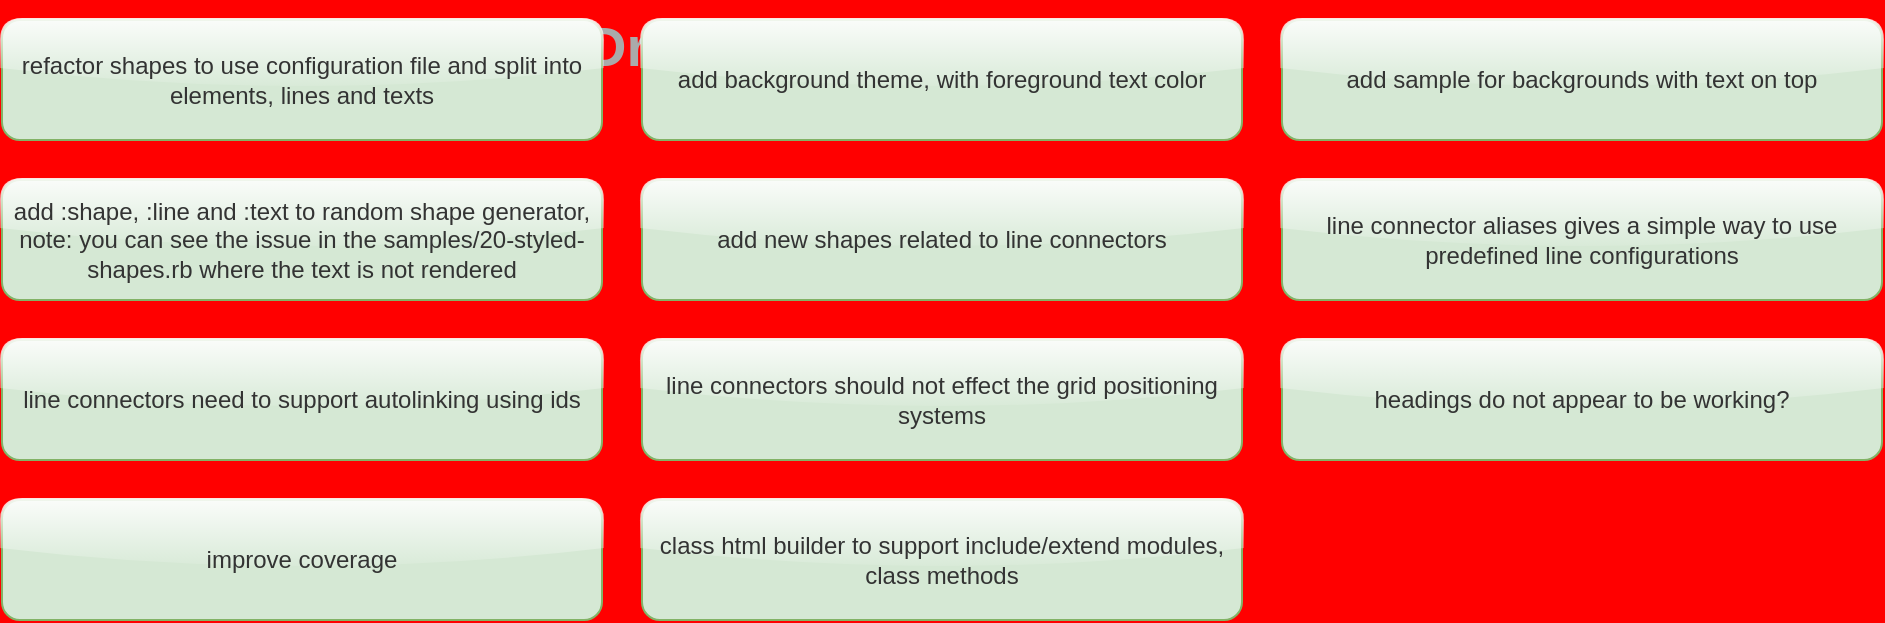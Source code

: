 <mxfile>
  <diagram id="7Dw" name="In progress">
    <mxGraphModel dx="0" dy="0" background="#ff0000" grid="0" gridSize="10" guides="1" tooltips="1" connect="1" arrows="1" fold="1" page="1" pageScale="1" pageWidth="1169" pageHeight="827" math="0" shadow="0">
      <root>
        <mxCell id="page_root_7Dw" parent="7Dw"/>
        <mxCell id="node_root_7Dw" parent="page_root_7Dw"/>
        <mxCell id="7Dw-1" value="DrawIO DSL" style="whiteSpace=wrap;html=1;rounded=1;glass=1;fontColor=#aaaaaa;text;fontSize=28;fontStyle=1;fillColor=none" vertex="1" parent="node_root_7Dw">
          <mxGeometry x="300" y="0" width="400" height="80" as="geometry"/>
        </mxCell>
        <mxCell id="7Dw-3" value="refactor shapes to use configuration file and split into elements, lines and texts" style="whiteSpace=wrap;html=1;rounded=1;glass=1;fillColor=#d5e8d4;strokeColor=#82b366;fontColor=#333333" vertex="1" parent="node_root_7Dw">
          <mxGeometry x="10" y="10" width="300" height="60" as="geometry"/>
        </mxCell>
        <mxCell id="7Dw-4" value="add background theme, with foreground text color" style="whiteSpace=wrap;html=1;rounded=1;glass=1;fillColor=#d5e8d4;strokeColor=#82b366;fontColor=#333333" vertex="1" parent="node_root_7Dw">
          <mxGeometry x="330" y="10" width="300" height="60" as="geometry"/>
        </mxCell>
        <mxCell id="7Dw-5" value="add sample for backgrounds with text on top" style="whiteSpace=wrap;html=1;rounded=1;glass=1;fillColor=#d5e8d4;strokeColor=#82b366;fontColor=#333333" vertex="1" parent="node_root_7Dw">
          <mxGeometry x="650" y="10" width="300" height="60" as="geometry"/>
        </mxCell>
        <mxCell id="7Dw-6" value="add :shape, :line and :text to random shape generator, note: you can see the issue in the samples/20-styled-shapes.rb where the text is not rendered" style="whiteSpace=wrap;html=1;rounded=1;glass=1;fillColor=#d5e8d4;strokeColor=#82b366;fontColor=#333333" vertex="1" parent="node_root_7Dw">
          <mxGeometry x="10" y="90" width="300" height="60" as="geometry"/>
        </mxCell>
        <mxCell id="7Dw-7" value="add new shapes related to line connectors" style="whiteSpace=wrap;html=1;rounded=1;glass=1;fillColor=#d5e8d4;strokeColor=#82b366;fontColor=#333333" vertex="1" parent="node_root_7Dw">
          <mxGeometry x="330" y="90" width="300" height="60" as="geometry"/>
        </mxCell>
        <mxCell id="7Dw-8" value="line connector aliases gives a simple way to use predefined line configurations" style="whiteSpace=wrap;html=1;rounded=1;glass=1;fillColor=#d5e8d4;strokeColor=#82b366;fontColor=#333333" vertex="1" parent="node_root_7Dw">
          <mxGeometry x="650" y="90" width="300" height="60" as="geometry"/>
        </mxCell>
        <mxCell id="7Dw-9" value="line connectors need to support autolinking using ids" style="whiteSpace=wrap;html=1;rounded=1;glass=1;fillColor=#d5e8d4;strokeColor=#82b366;fontColor=#333333" vertex="1" parent="node_root_7Dw">
          <mxGeometry x="10" y="170" width="300" height="60" as="geometry"/>
        </mxCell>
        <mxCell id="7Dw-10" value="line connectors should not effect the grid positioning systems" style="whiteSpace=wrap;html=1;rounded=1;glass=1;fillColor=#d5e8d4;strokeColor=#82b366;fontColor=#333333" vertex="1" parent="node_root_7Dw">
          <mxGeometry x="330" y="170" width="300" height="60" as="geometry"/>
        </mxCell>
        <mxCell id="7Dw-11" value="headings do not appear to be working?" style="whiteSpace=wrap;html=1;rounded=1;glass=1;fillColor=#d5e8d4;strokeColor=#82b366;fontColor=#333333" vertex="1" parent="node_root_7Dw">
          <mxGeometry x="650" y="170" width="300" height="60" as="geometry"/>
        </mxCell>
        <mxCell id="7Dw-12" value="improve coverage" style="whiteSpace=wrap;html=1;rounded=1;glass=1;fillColor=#d5e8d4;strokeColor=#82b366;fontColor=#333333" vertex="1" parent="node_root_7Dw">
          <mxGeometry x="10" y="250" width="300" height="60" as="geometry"/>
        </mxCell>
        <mxCell id="7Dw-13" value="class html builder to support include/extend modules, class methods" style="whiteSpace=wrap;html=1;rounded=1;glass=1;fillColor=#d5e8d4;strokeColor=#82b366;fontColor=#333333" vertex="1" parent="node_root_7Dw">
          <mxGeometry x="330" y="250" width="300" height="60" as="geometry"/>
        </mxCell>
      </root>
    </mxGraphModel>
  </diagram>
  <diagram id="zKg" name="To Do">
    <mxGraphModel dx="0" dy="0" background="#ff0000" grid="0" gridSize="10" guides="1" tooltips="1" connect="1" arrows="1" fold="1" page="1" pageScale="1" pageWidth="1169" pageHeight="827" math="0" shadow="0">
      <root>
        <mxCell id="page_root_zKg" parent="zKg"/>
        <mxCell id="node_root_zKg" parent="page_root_zKg"/>
        <mxCell id="zKg-2" value="refactor HTML builder to custom GEM or use existing ruby GEM" style="whiteSpace=wrap;html=1;rounded=1;glass=1;fillColor=#dae8fc;strokeColor=#6c8ebf;fontColor=#333333" vertex="1" parent="node_root_zKg">
          <mxGeometry x="10" y="10" width="300" height="60" as="geometry"/>
        </mxCell>
        <mxCell id="zKg-3" value="add page background to theme, use it whenever the theme is set at a diagram/page level" style="whiteSpace=wrap;html=1;rounded=1;glass=1;fillColor=#dae8fc;strokeColor=#6c8ebf;fontColor=#333333" vertex="1" parent="node_root_zKg">
          <mxGeometry x="330" y="10" width="300" height="60" as="geometry"/>
        </mxCell>
        <mxCell id="zKg-4" value="move DrawioDsl::Formatters::Factory::FORMATTERS to resource file" style="whiteSpace=wrap;html=1;rounded=1;glass=1;fillColor=#dae8fc;strokeColor=#6c8ebf;fontColor=#333333" vertex="1" parent="node_root_zKg">
          <mxGeometry x="650" y="10" width="300" height="60" as="geometry"/>
        </mxCell>
        <mxCell id="zKg-5" value="move DrawioDsl::Formatters::StyleBuilder::MAPPINGS to resource file" style="whiteSpace=wrap;html=1;rounded=1;glass=1;fillColor=#dae8fc;strokeColor=#6c8ebf;fontColor=#333333" vertex="1" parent="node_root_zKg">
          <mxGeometry x="10" y="90" width="300" height="60" as="geometry"/>
        </mxCell>
        <mxCell id="zKg-6" value="settings style attributes need to de-duplicate, might be best to utilize the new StyleBuilder class" style="whiteSpace=wrap;html=1;rounded=1;glass=1;fillColor=#dae8fc;strokeColor=#6c8ebf;fontColor=#333333" vertex="1" parent="node_root_zKg">
          <mxGeometry x="330" y="90" width="300" height="60" as="geometry"/>
        </mxCell>
        <mxCell id="zKg-7" value="write SVG directly into other projects" style="whiteSpace=wrap;html=1;rounded=1;glass=1;fillColor=#dae8fc;strokeColor=#6c8ebf;fontColor=#333333" vertex="1" parent="node_root_zKg">
          <mxGeometry x="650" y="90" width="300" height="60" as="geometry"/>
        </mxCell>
        <mxCell id="zKg-8" value="Nodes need to support child nodes" style="whiteSpace=wrap;html=1;rounded=1;glass=1;fillColor=#dae8fc;strokeColor=#6c8ebf;fontColor=#333333" vertex="1" parent="node_root_zKg">
          <mxGeometry x="10" y="170" width="300" height="60" as="geometry"/>
        </mxCell>
        <mxCell id="zKg-9" value="Grid layout does not position itself in relation to the last element" style="whiteSpace=wrap;html=1;rounded=1;glass=1;fillColor=#dae8fc;strokeColor=#6c8ebf;fontColor=#333333" vertex="1" parent="node_root_zKg">
          <mxGeometry x="330" y="170" width="300" height="60" as="geometry"/>
        </mxCell>
        <mxCell id="zKg-10" value="Dynamic sized shapes that expand to the size of their text" style="whiteSpace=wrap;html=1;rounded=1;glass=1;fillColor=#dae8fc;strokeColor=#6c8ebf;fontColor=#333333" vertex="1" parent="node_root_zKg">
          <mxGeometry x="650" y="170" width="300" height="60" as="geometry"/>
        </mxCell>
        <mxCell id="zKg-11" value="Control of text padding left, right, top and bottom" style="whiteSpace=wrap;html=1;rounded=1;glass=1;fillColor=#dae8fc;strokeColor=#6c8ebf;fontColor=#333333" vertex="1" parent="node_root_zKg">
          <mxGeometry x="10" y="250" width="300" height="60" as="geometry"/>
        </mxCell>
        <mxCell id="zKg-12" value="Improve the theme control over text-only shapes" style="whiteSpace=wrap;html=1;rounded=1;glass=1;fillColor=#dae8fc;strokeColor=#6c8ebf;fontColor=#333333" vertex="1" parent="node_root_zKg">
          <mxGeometry x="330" y="250" width="300" height="60" as="geometry"/>
        </mxCell>
        <mxCell id="zKg-13" value="x,y settings do not work for shapes within a grid layout" style="whiteSpace=wrap;html=1;rounded=1;glass=1;fillColor=#dae8fc;strokeColor=#6c8ebf;fontColor=#333333" vertex="1" parent="node_root_zKg">
          <mxGeometry x="650" y="250" width="300" height="60" as="geometry"/>
        </mxCell>
        <mxCell id="zKg-14" value="page layout so that you drop elements on and they are positioned correctly, e.g centered, left, right, etc, maybe a grid layout with a wrap of 1 and a width of the page is sufficient" style="whiteSpace=wrap;html=1;rounded=1;glass=1;fillColor=#dae8fc;strokeColor=#6c8ebf;fontColor=#333333" vertex="1" parent="node_root_zKg">
          <mxGeometry x="10" y="330" width="300" height="60" as="geometry"/>
        </mxCell>
      </root>
    </mxGraphModel>
  </diagram>
  <diagram id="Dpb" name="Done">
    <mxGraphModel dx="0" dy="0" background="#ff0000" grid="0" gridSize="10" guides="1" tooltips="1" connect="1" arrows="1" fold="1" page="1" pageScale="1" pageWidth="1169" pageHeight="827" math="0" shadow="0">
      <root>
        <mxCell id="page_root_Dpb" parent="Dpb"/>
        <mxCell id="node_root_Dpb" parent="page_root_Dpb"/>
        <mxCell id="Dpb-2" value="refactor shapes configuration so that it reads from custom file" style="whiteSpace=wrap;html=1;rounded=1;glass=1;fillColor=#f8cecc;strokeColor=#b85450;fontColor=#333333" vertex="1" parent="node_root_Dpb">
          <mxGeometry x="10" y="10" width="300" height="60" as="geometry"/>
        </mxCell>
        <mxCell id="Dpb-3" value="fix :text" style="whiteSpace=wrap;html=1;rounded=1;glass=1;fillColor=#f8cecc;strokeColor=#b85450;fontColor=#333333" vertex="1" parent="node_root_Dpb">
          <mxGeometry x="330" y="10" width="300" height="60" as="geometry"/>
        </mxCell>
        <mxCell id="Dpb-4" value="configuration for lines" style="whiteSpace=wrap;html=1;rounded=1;glass=1;fillColor=#f8cecc;strokeColor=#b85450;fontColor=#333333" vertex="1" parent="node_root_Dpb">
          <mxGeometry x="650" y="10" width="300" height="60" as="geometry"/>
        </mxCell>
        <mxCell id="Dpb-5" value="configuration for text" style="whiteSpace=wrap;html=1;rounded=1;glass=1;fillColor=#f8cecc;strokeColor=#b85450;fontColor=#333333" vertex="1" parent="node_root_Dpb">
          <mxGeometry x="10" y="90" width="300" height="60" as="geometry"/>
        </mxCell>
        <mxCell id="Dpb-6" value="configuration for elements" style="whiteSpace=wrap;html=1;rounded=1;glass=1;fillColor=#f8cecc;strokeColor=#b85450;fontColor=#333333" vertex="1" parent="node_root_Dpb">
          <mxGeometry x="330" y="90" width="300" height="60" as="geometry"/>
        </mxCell>
        <mxCell id="Dpb-7" value="configuration for line strokes" style="whiteSpace=wrap;html=1;rounded=1;glass=1;fillColor=#f8cecc;strokeColor=#b85450;fontColor=#333333" vertex="1" parent="node_root_Dpb">
          <mxGeometry x="650" y="90" width="300" height="60" as="geometry"/>
        </mxCell>
        <mxCell id="Dpb-8" value="configuration for connector compass direction" style="whiteSpace=wrap;html=1;rounded=1;glass=1;fillColor=#f8cecc;strokeColor=#b85450;fontColor=#333333" vertex="1" parent="node_root_Dpb">
          <mxGeometry x="10" y="170" width="300" height="60" as="geometry"/>
        </mxCell>
        <mxCell id="Dpb-9" value="configuration for connector design" style="whiteSpace=wrap;html=1;rounded=1;glass=1;fillColor=#f8cecc;strokeColor=#b85450;fontColor=#333333" vertex="1" parent="node_root_Dpb">
          <mxGeometry x="330" y="170" width="300" height="60" as="geometry"/>
        </mxCell>
        <mxCell id="Dpb-10" value="configuration for connector arrows" style="whiteSpace=wrap;html=1;rounded=1;glass=1;fillColor=#f8cecc;strokeColor=#b85450;fontColor=#333333" vertex="1" parent="node_root_Dpb">
          <mxGeometry x="650" y="170" width="300" height="60" as="geometry"/>
        </mxCell>
        <mxCell id="Dpb-11" value="configuration for connector waypoints" style="whiteSpace=wrap;html=1;rounded=1;glass=1;fillColor=#f8cecc;strokeColor=#b85450;fontColor=#333333" vertex="1" parent="node_root_Dpb">
          <mxGeometry x="10" y="250" width="300" height="60" as="geometry"/>
        </mxCell>
        <mxCell id="Dpb-12" value="export_json will output a diagram in machine readable format" style="whiteSpace=wrap;html=1;rounded=1;glass=1;fillColor=#f8cecc;strokeColor=#b85450;fontColor=#333333" vertex="1" parent="node_root_Dpb">
          <mxGeometry x="330" y="250" width="300" height="60" as="geometry"/>
        </mxCell>
        <mxCell id="Dpb-13" value="class html formatter to support regular html nodes such as p, h1.. ul, li that are found on the builder" style="whiteSpace=wrap;html=1;rounded=1;glass=1;fillColor=#f8cecc;strokeColor=#b85450;fontColor=#333333" vertex="1" parent="node_root_Dpb">
          <mxGeometry x="650" y="250" width="300" height="60" as="geometry"/>
        </mxCell>
        <mxCell id="Dpb-14" value="group box, like a regular box but with a top aligned h1 style title" style="whiteSpace=wrap;html=1;rounded=1;glass=1;fillColor=#f8cecc;strokeColor=#b85450;fontColor=#333333" vertex="1" parent="node_root_Dpb">
          <mxGeometry x="10" y="330" width="300" height="60" as="geometry"/>
        </mxCell>
        <mxCell id="Dpb-15" value="build a domain (class) diagram" style="whiteSpace=wrap;html=1;rounded=1;glass=1;fillColor=#f8cecc;strokeColor=#b85450;fontColor=#333333" vertex="1" parent="node_root_Dpb">
          <mxGeometry x="330" y="330" width="300" height="60" as="geometry"/>
        </mxCell>
        <mxCell id="Dpb-16" value="build configuration for line strokes %i[dashed dotted dashdot dashdotdot dotdotdot longdash)" style="whiteSpace=wrap;html=1;rounded=1;glass=1;fillColor=#f8cecc;strokeColor=#b85450;fontColor=#333333" vertex="1" parent="node_root_Dpb">
          <mxGeometry x="650" y="330" width="300" height="60" as="geometry"/>
        </mxCell>
        <mxCell id="Dpb-17" value="build configuration for line compass %i[n ne e se s sw w nw]" style="whiteSpace=wrap;html=1;rounded=1;glass=1;fillColor=#f8cecc;strokeColor=#b85450;fontColor=#333333" vertex="1" parent="node_root_Dpb">
          <mxGeometry x="10" y="410" width="300" height="60" as="geometry"/>
        </mxCell>
        <mxCell id="Dpb-18" value="build configuration for line shape %i[style1 style2 style3 style4]" style="whiteSpace=wrap;html=1;rounded=1;glass=1;fillColor=#f8cecc;strokeColor=#b85450;fontColor=#333333" vertex="1" parent="node_root_Dpb">
          <mxGeometry x="330" y="410" width="300" height="60" as="geometry"/>
        </mxCell>
        <mxCell id="Dpb-19" value="build configuration for arrows %i[straight triangle diamond circle cross short default none plain skewed_dash concave er_many er_one er_one_optional er_one_mandatory er_many_optional er_many_mandatory]" style="whiteSpace=wrap;html=1;rounded=1;glass=1;fillColor=#f8cecc;strokeColor=#b85450;fontColor=#333333" vertex="1" parent="node_root_Dpb">
          <mxGeometry x="650" y="410" width="300" height="60" as="geometry"/>
        </mxCell>
        <mxCell id="Dpb-20" value="refactor the shape-&gt;text_only (boolean) to category (symbol)" style="whiteSpace=wrap;html=1;rounded=1;glass=1;fillColor=#f8cecc;strokeColor=#b85450;fontColor=#333333" vertex="1" parent="node_root_Dpb">
          <mxGeometry x="10" y="490" width="300" height="60" as="geometry"/>
        </mxCell>
        <mxCell id="Dpb-21" value="ensure that ids are working as expected" style="whiteSpace=wrap;html=1;rounded=1;glass=1;fillColor=#f8cecc;strokeColor=#b85450;fontColor=#333333" vertex="1" parent="node_root_Dpb">
          <mxGeometry x="330" y="490" width="300" height="60" as="geometry"/>
        </mxCell>
        <mxCell id="Dpb-22" value="alter the initial parameter of all shapes so that it can be an ID, without named attribute" style="whiteSpace=wrap;html=1;rounded=1;glass=1;fillColor=#f8cecc;strokeColor=#b85450;fontColor=#333333" vertex="1" parent="node_root_Dpb">
          <mxGeometry x="650" y="490" width="300" height="60" as="geometry"/>
        </mxCell>
        <mxCell id="Dpb-23" value="move project-plan files" style="whiteSpace=wrap;html=1;rounded=1;glass=1;fillColor=#f8cecc;strokeColor=#b85450;fontColor=#333333" vertex="1" parent="node_root_Dpb">
          <mxGeometry x="10" y="570" width="300" height="60" as="geometry"/>
        </mxCell>
        <mxCell id="Dpb-24" value="alter configure_shape so it sets the default shape key and use that for selecting the default HTML formatter" style="whiteSpace=wrap;html=1;rounded=1;glass=1;fillColor=#f8cecc;strokeColor=#b85450;fontColor=#333333" vertex="1" parent="node_root_Dpb">
          <mxGeometry x="330" y="570" width="300" height="60" as="geometry"/>
        </mxCell>
        <mxCell id="Dpb-25" value="add todo shape to simplify project plan drawing" style="whiteSpace=wrap;html=1;rounded=1;glass=1;fillColor=#f8cecc;strokeColor=#b85450;fontColor=#333333" vertex="1" parent="node_root_Dpb">
          <mxGeometry x="650" y="570" width="300" height="60" as="geometry"/>
        </mxCell>
        <mxCell id="Dpb-26" value="introduce .value property to shape and let it use either formatted HTML or plain text title" style="whiteSpace=wrap;html=1;rounded=1;glass=1;fillColor=#f8cecc;strokeColor=#b85450;fontColor=#333333" vertex="1" parent="node_root_Dpb">
          <mxGeometry x="10" y="650" width="300" height="60" as="geometry"/>
        </mxCell>
        <mxCell id="Dpb-27" value="formatter DSL that can render HTML directly into the value property" style="whiteSpace=wrap;html=1;rounded=1;glass=1;fillColor=#f8cecc;strokeColor=#b85450;fontColor=#333333" vertex="1" parent="node_root_Dpb">
          <mxGeometry x="330" y="650" width="300" height="60" as="geometry"/>
        </mxCell>
        <mxCell id="Dpb-28" value="formatter DSL for class and interface generation" style="whiteSpace=wrap;html=1;rounded=1;glass=1;fillColor=#f8cecc;strokeColor=#b85450;fontColor=#333333" vertex="1" parent="node_root_Dpb">
          <mxGeometry x="650" y="650" width="300" height="60" as="geometry"/>
        </mxCell>
        <mxCell id="Dpb-29" value="generate extension based graphics based on drawio extensions.js" style="whiteSpace=wrap;html=1;rounded=1;glass=1;fillColor=#f8cecc;strokeColor=#b85450;fontColor=#333333" vertex="1" parent="node_root_Dpb">
          <mxGeometry x="10" y="730" width="300" height="60" as="geometry"/>
        </mxCell>
        <mxCell id="Dpb-30" value="active? flag on page defaulting to true. set to false to exclude page from diagram." style="whiteSpace=wrap;html=1;rounded=1;glass=1;fillColor=#f8cecc;strokeColor=#b85450;fontColor=#333333" vertex="1" parent="node_root_Dpb">
          <mxGeometry x="330" y="730" width="300" height="60" as="geometry"/>
        </mxCell>
        <mxCell id="Dpb-31" value="first level child nodes need to hang of node 1" style="whiteSpace=wrap;html=1;rounded=1;glass=1;fillColor=#f8cecc;strokeColor=#b85450;fontColor=#333333" vertex="1" parent="node_root_Dpb">
          <mxGeometry x="650" y="730" width="300" height="60" as="geometry"/>
        </mxCell>
        <mxCell id="Dpb-32" value="node has child nodes and add_node will set a nodes parent" style="whiteSpace=wrap;html=1;rounded=1;glass=1;fillColor=#f8cecc;strokeColor=#b85450;fontColor=#333333" vertex="1" parent="node_root_Dpb">
          <mxGeometry x="10" y="810" width="300" height="60" as="geometry"/>
        </mxCell>
        <mxCell id="Dpb-33" value="nodes can belong to a parent node, the top level node responds with truthy to root?" style="whiteSpace=wrap;html=1;rounded=1;glass=1;fillColor=#f8cecc;strokeColor=#b85450;fontColor=#333333" vertex="1" parent="node_root_Dpb">
          <mxGeometry x="330" y="810" width="300" height="60" as="geometry"/>
        </mxCell>
        <mxCell id="Dpb-34" value="add sample diagram for the github readme file" style="whiteSpace=wrap;html=1;rounded=1;glass=1;fillColor=#f8cecc;strokeColor=#b85450;fontColor=#333333" vertex="1" parent="node_root_Dpb">
          <mxGeometry x="650" y="810" width="300" height="60" as="geometry"/>
        </mxCell>
        <mxCell id="Dpb-35" value="write samples into docs folder and display in readme" style="whiteSpace=wrap;html=1;rounded=1;glass=1;fillColor=#f8cecc;strokeColor=#b85450;fontColor=#333333" vertex="1" parent="node_root_Dpb">
          <mxGeometry x="10" y="890" width="300" height="60" as="geometry"/>
        </mxCell>
        <mxCell id="Dpb-36" value="add export as .PNG, needs to take a page number as the PNG will not support multiple pages" style="whiteSpace=wrap;html=1;rounded=1;glass=1;fillColor=#f8cecc;strokeColor=#b85450;fontColor=#333333" vertex="1" parent="node_root_Dpb">
          <mxGeometry x="330" y="890" width="300" height="60" as="geometry"/>
        </mxCell>
        <mxCell id="Dpb-37" value="add export as .SVG, needs to take a page number as the SVG will not support multiple pages" style="whiteSpace=wrap;html=1;rounded=1;glass=1;fillColor=#f8cecc;strokeColor=#b85450;fontColor=#333333" vertex="1" parent="node_root_Dpb">
          <mxGeometry x="650" y="890" width="300" height="60" as="geometry"/>
        </mxCell>
        <mxCell id="Dpb-38" value="add save as .drawio" style="whiteSpace=wrap;html=1;rounded=1;glass=1;fillColor=#f8cecc;strokeColor=#b85450;fontColor=#333333" vertex="1" parent="node_root_Dpb">
          <mxGeometry x="10" y="970" width="300" height="60" as="geometry"/>
        </mxCell>
      </root>
    </mxGraphModel>
  </diagram>
</mxfile>